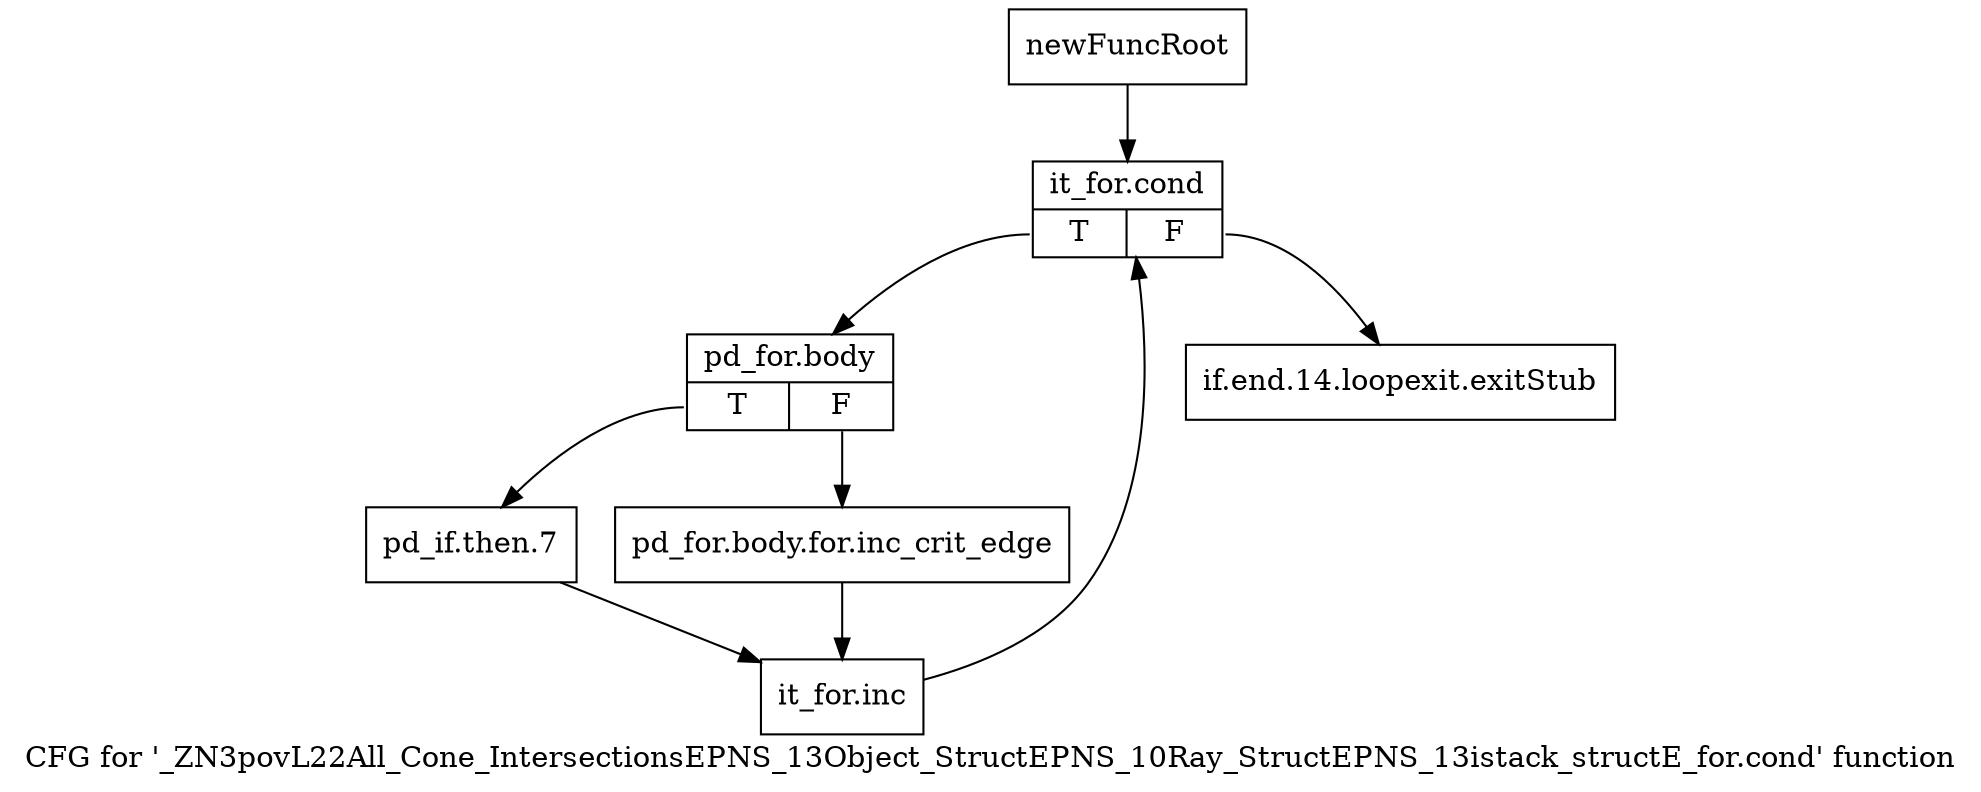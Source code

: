 digraph "CFG for '_ZN3povL22All_Cone_IntersectionsEPNS_13Object_StructEPNS_10Ray_StructEPNS_13istack_structE_for.cond' function" {
	label="CFG for '_ZN3povL22All_Cone_IntersectionsEPNS_13Object_StructEPNS_10Ray_StructEPNS_13istack_structE_for.cond' function";

	Node0x237a650 [shape=record,label="{newFuncRoot}"];
	Node0x237a650 -> Node0x237a6f0;
	Node0x237a6a0 [shape=record,label="{if.end.14.loopexit.exitStub}"];
	Node0x237a6f0 [shape=record,label="{it_for.cond|{<s0>T|<s1>F}}"];
	Node0x237a6f0:s0 -> Node0x237a740;
	Node0x237a6f0:s1 -> Node0x237a6a0;
	Node0x237a740 [shape=record,label="{pd_for.body|{<s0>T|<s1>F}}"];
	Node0x237a740:s0 -> Node0x237a7e0;
	Node0x237a740:s1 -> Node0x237a790;
	Node0x237a790 [shape=record,label="{pd_for.body.for.inc_crit_edge}"];
	Node0x237a790 -> Node0x237a830;
	Node0x237a7e0 [shape=record,label="{pd_if.then.7}"];
	Node0x237a7e0 -> Node0x237a830;
	Node0x237a830 [shape=record,label="{it_for.inc}"];
	Node0x237a830 -> Node0x237a6f0;
}
